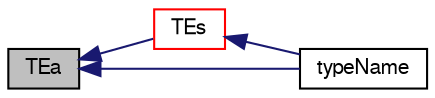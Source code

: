digraph "TEa"
{
  bgcolor="transparent";
  edge [fontname="FreeSans",fontsize="10",labelfontname="FreeSans",labelfontsize="10"];
  node [fontname="FreeSans",fontsize="10",shape=record];
  rankdir="LR";
  Node374 [label="TEa",height=0.2,width=0.4,color="black", fillcolor="grey75", style="filled", fontcolor="black"];
  Node374 -> Node375 [dir="back",color="midnightblue",fontsize="10",style="solid",fontname="FreeSans"];
  Node375 [label="TEs",height=0.2,width=0.4,color="red",URL="$a30390.html#a38989c76e848b8dda59bd544d647c6bb",tooltip="Temperature from sensible internal energy. "];
  Node375 -> Node382 [dir="back",color="midnightblue",fontsize="10",style="solid",fontname="FreeSans"];
  Node382 [label="typeName",height=0.2,width=0.4,color="black",URL="$a30390.html#a561f535eabff4d94fd999c48df4443bd",tooltip="Return the instantiated type name. "];
  Node374 -> Node382 [dir="back",color="midnightblue",fontsize="10",style="solid",fontname="FreeSans"];
}
